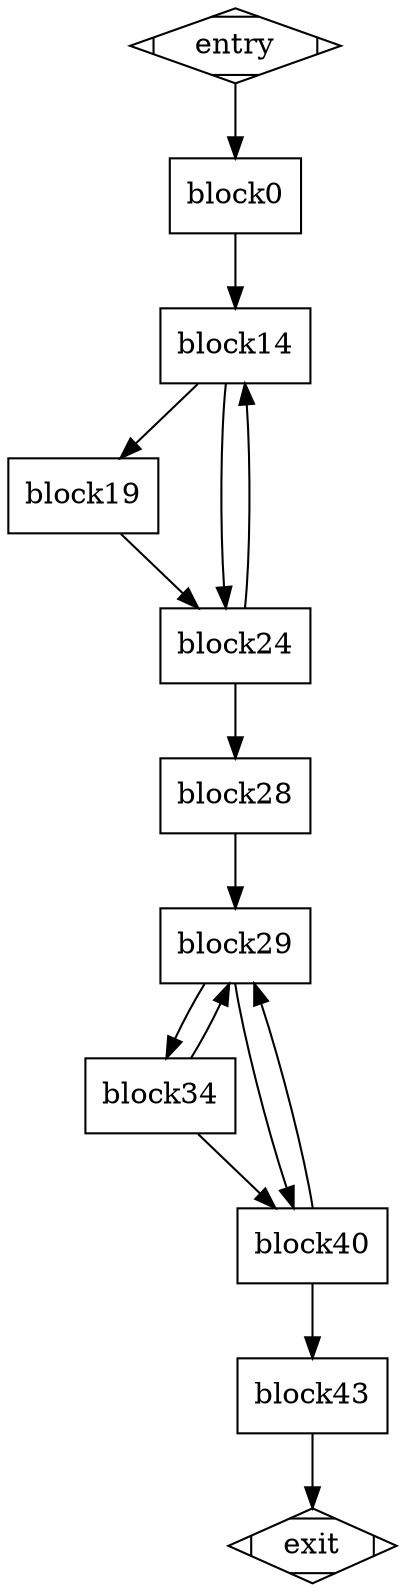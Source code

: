 digraph CFG {
    // Nodes
    entry [shape=Mdiamond]
    block0 [shape=rectangle]
    block14 [shape=rectangle]
    block19 [shape=rectangle]
    block24 [shape=rectangle]
    block28 [shape=rectangle]
    block29 [shape=rectangle]
    block34 [shape=rectangle]
    block40 [shape=rectangle]
    block43 [shape=rectangle]
    exit [shape=Mdiamond]

    // Edges
    entry -> block0
    block0 -> block14
    block14 -> block19
    block14 -> block24
    block19 -> block24
    block24 -> block14
    block24 -> block28
    block28 -> block29
    block29 -> block34
    block29 -> block40
    block34 -> block29
    block34 -> block40
    block40 -> block43
    block40 -> block29
    block43 -> exit
}